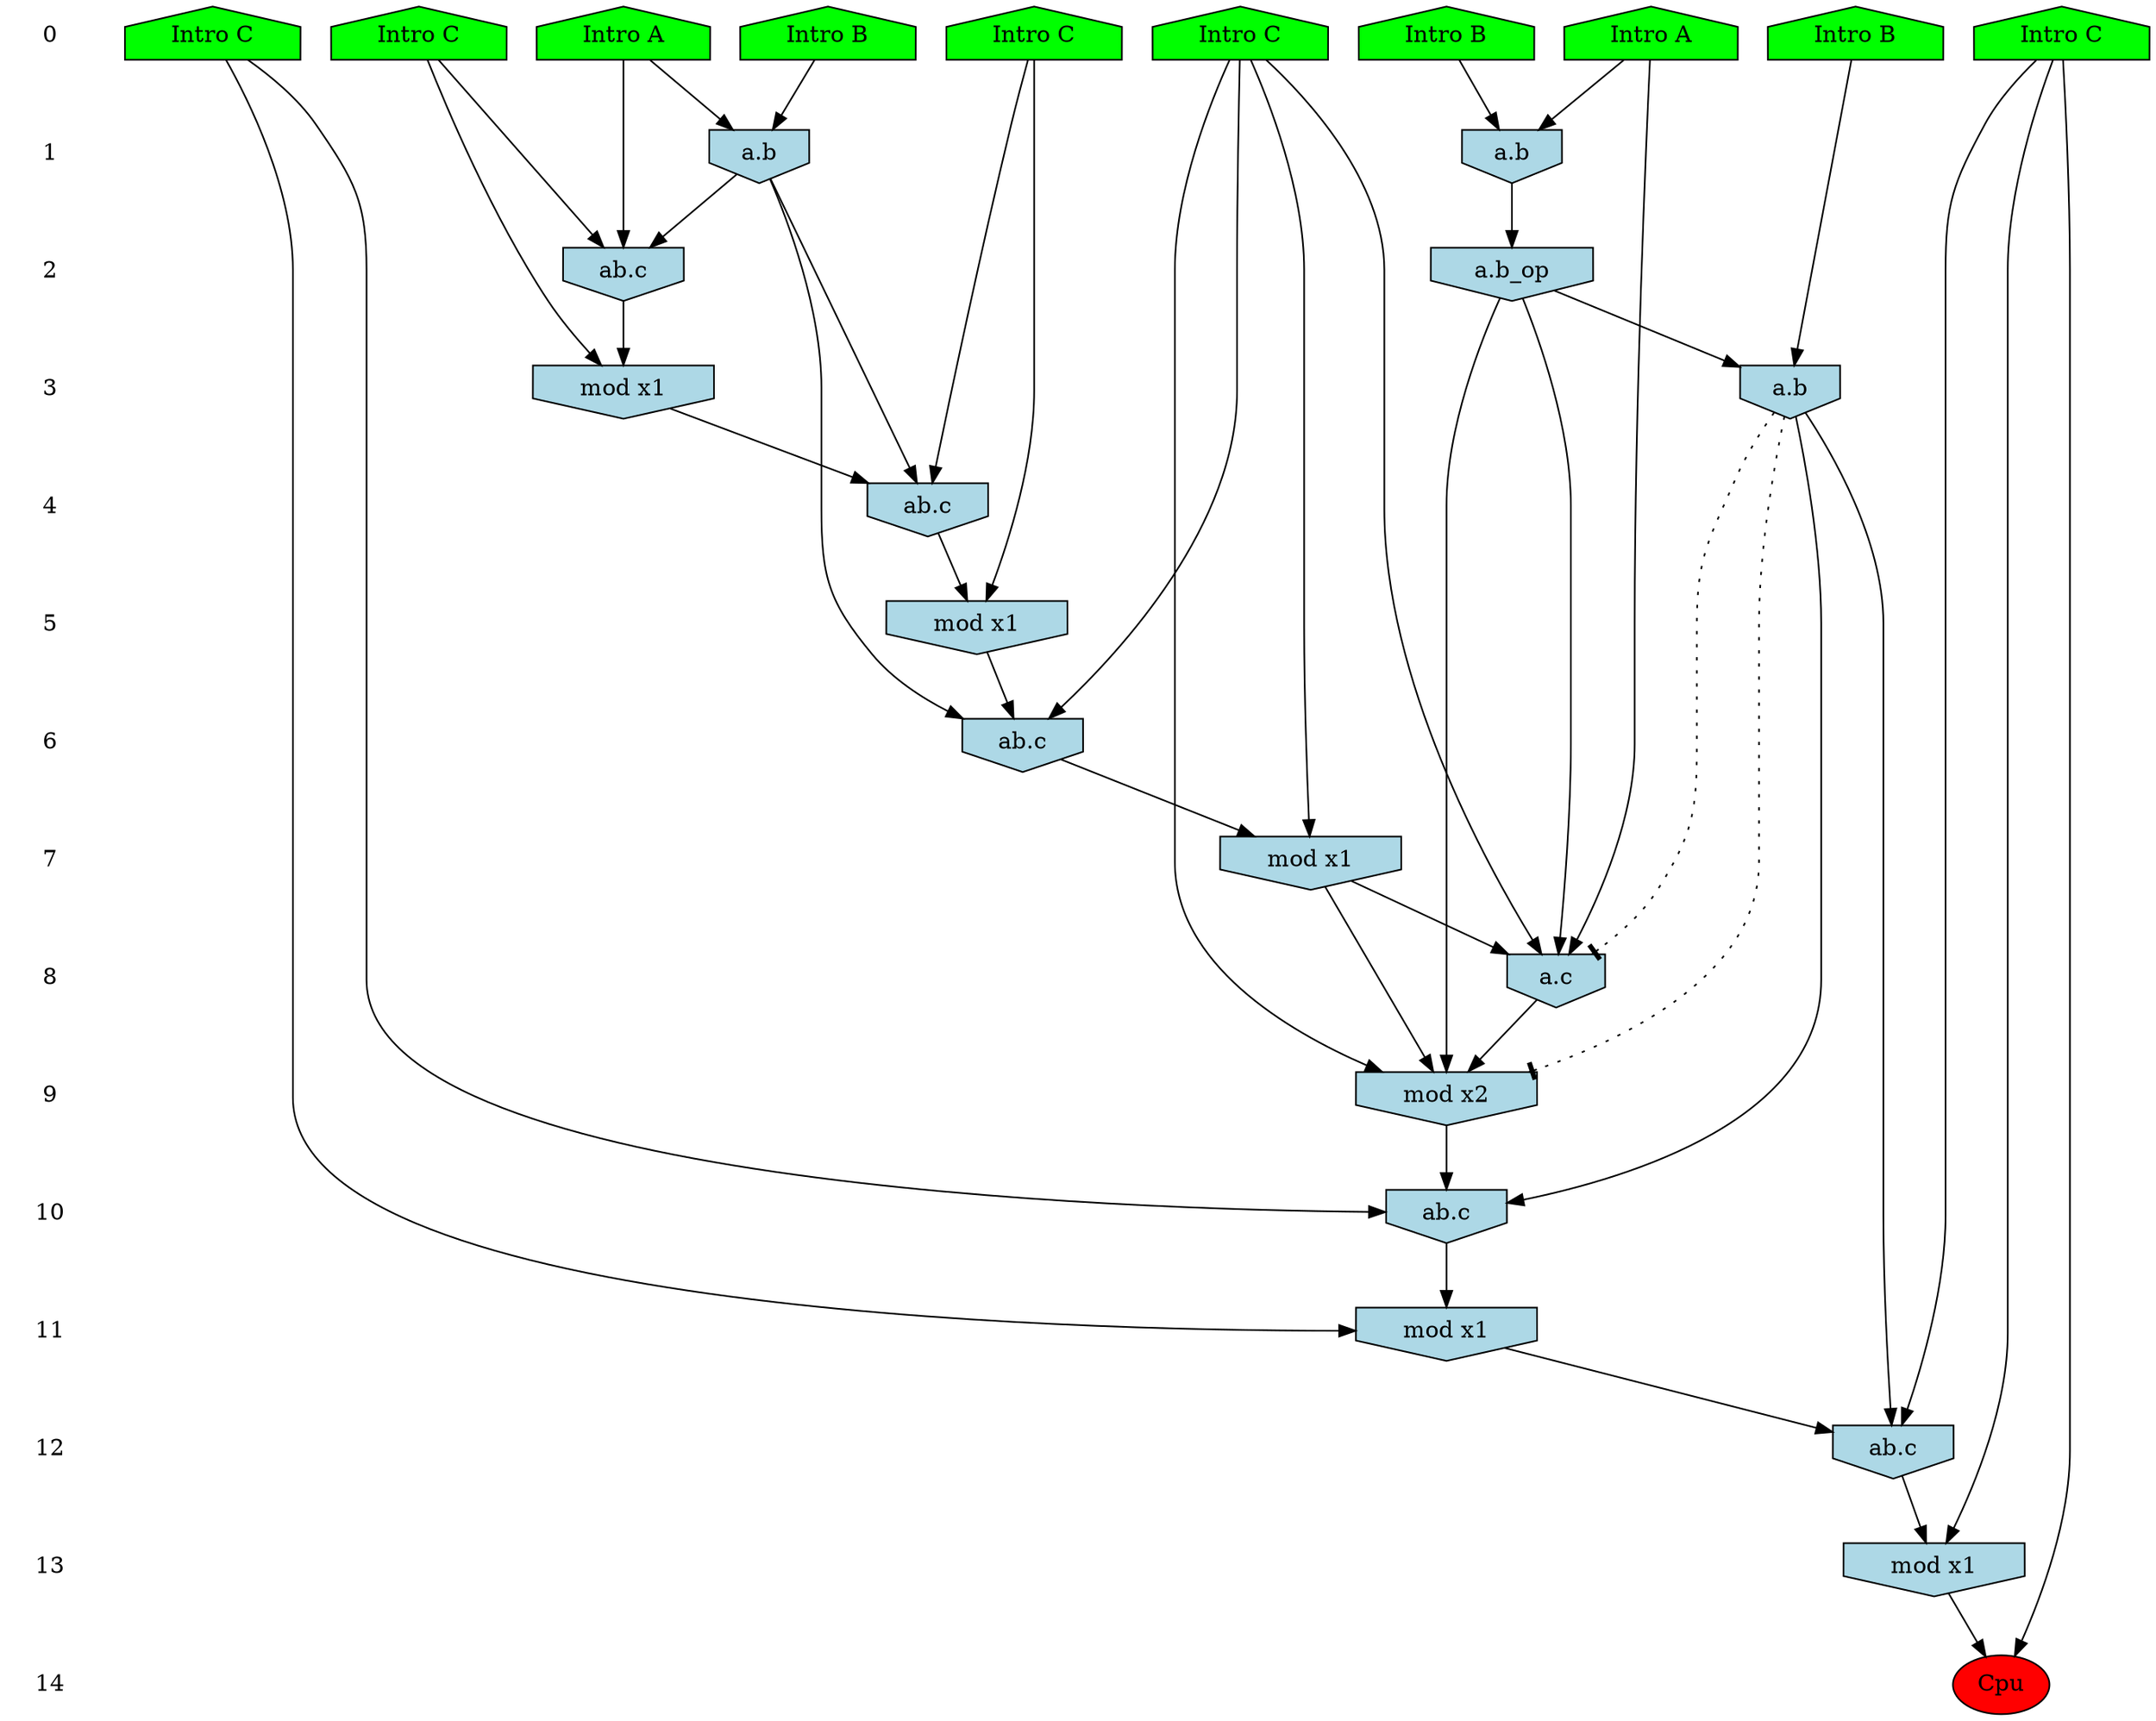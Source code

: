 /* Compression of 1 causal flows obtained in average at 1.939297E+01 t.u */
/* Compressed causal flows were: [3551] */
digraph G{
 ranksep=.5 ; 
{ rank = same ; "0" [shape=plaintext] ; node_1 [label ="Intro B", shape=house, style=filled, fillcolor=green] ;
node_2 [label ="Intro A", shape=house, style=filled, fillcolor=green] ;
node_3 [label ="Intro B", shape=house, style=filled, fillcolor=green] ;
node_4 [label ="Intro B", shape=house, style=filled, fillcolor=green] ;
node_5 [label ="Intro A", shape=house, style=filled, fillcolor=green] ;
node_6 [label ="Intro C", shape=house, style=filled, fillcolor=green] ;
node_7 [label ="Intro C", shape=house, style=filled, fillcolor=green] ;
node_8 [label ="Intro C", shape=house, style=filled, fillcolor=green] ;
node_9 [label ="Intro C", shape=house, style=filled, fillcolor=green] ;
node_10 [label ="Intro C", shape=house, style=filled, fillcolor=green] ;
}
{ rank = same ; "1" [shape=plaintext] ; node_11 [label="a.b", shape=invhouse, style=filled, fillcolor = lightblue] ;
node_18 [label="a.b", shape=invhouse, style=filled, fillcolor = lightblue] ;
}
{ rank = same ; "2" [shape=plaintext] ; node_12 [label="ab.c", shape=invhouse, style=filled, fillcolor = lightblue] ;
node_19 [label="a.b_op", shape=invhouse, style=filled, fillcolor = lightblue] ;
}
{ rank = same ; "3" [shape=plaintext] ; node_13 [label="mod x1", shape=invhouse, style=filled, fillcolor = lightblue] ;
node_22 [label="a.b", shape=invhouse, style=filled, fillcolor = lightblue] ;
}
{ rank = same ; "4" [shape=plaintext] ; node_14 [label="ab.c", shape=invhouse, style=filled, fillcolor = lightblue] ;
}
{ rank = same ; "5" [shape=plaintext] ; node_15 [label="mod x1", shape=invhouse, style=filled, fillcolor = lightblue] ;
}
{ rank = same ; "6" [shape=plaintext] ; node_16 [label="ab.c", shape=invhouse, style=filled, fillcolor = lightblue] ;
}
{ rank = same ; "7" [shape=plaintext] ; node_17 [label="mod x1", shape=invhouse, style=filled, fillcolor = lightblue] ;
}
{ rank = same ; "8" [shape=plaintext] ; node_20 [label="a.c", shape=invhouse, style=filled, fillcolor = lightblue] ;
}
{ rank = same ; "9" [shape=plaintext] ; node_21 [label="mod x2", shape=invhouse, style=filled, fillcolor = lightblue] ;
}
{ rank = same ; "10" [shape=plaintext] ; node_23 [label="ab.c", shape=invhouse, style=filled, fillcolor = lightblue] ;
}
{ rank = same ; "11" [shape=plaintext] ; node_24 [label="mod x1", shape=invhouse, style=filled, fillcolor = lightblue] ;
}
{ rank = same ; "12" [shape=plaintext] ; node_25 [label="ab.c", shape=invhouse, style=filled, fillcolor = lightblue] ;
}
{ rank = same ; "13" [shape=plaintext] ; node_26 [label="mod x1", shape=invhouse, style=filled, fillcolor = lightblue] ;
}
{ rank = same ; "14" [shape=plaintext] ; node_27 [label ="Cpu", style=filled, fillcolor=red] ;
}
"0" -> "1" [style="invis"]; 
"1" -> "2" [style="invis"]; 
"2" -> "3" [style="invis"]; 
"3" -> "4" [style="invis"]; 
"4" -> "5" [style="invis"]; 
"5" -> "6" [style="invis"]; 
"6" -> "7" [style="invis"]; 
"7" -> "8" [style="invis"]; 
"8" -> "9" [style="invis"]; 
"9" -> "10" [style="invis"]; 
"10" -> "11" [style="invis"]; 
"11" -> "12" [style="invis"]; 
"12" -> "13" [style="invis"]; 
"13" -> "14" [style="invis"]; 
node_2 -> node_11
node_3 -> node_11
node_2 -> node_12
node_7 -> node_12
node_11 -> node_12
node_7 -> node_13
node_12 -> node_13
node_9 -> node_14
node_11 -> node_14
node_13 -> node_14
node_9 -> node_15
node_14 -> node_15
node_8 -> node_16
node_11 -> node_16
node_15 -> node_16
node_8 -> node_17
node_16 -> node_17
node_4 -> node_18
node_5 -> node_18
node_18 -> node_19
node_5 -> node_20
node_8 -> node_20
node_17 -> node_20
node_19 -> node_20
node_8 -> node_21
node_17 -> node_21
node_19 -> node_21
node_20 -> node_21
node_1 -> node_22
node_19 -> node_22
node_6 -> node_23
node_21 -> node_23
node_22 -> node_23
node_6 -> node_24
node_23 -> node_24
node_10 -> node_25
node_22 -> node_25
node_24 -> node_25
node_10 -> node_26
node_25 -> node_26
node_10 -> node_27
node_26 -> node_27
node_22 -> node_21 [style=dotted, arrowhead = tee] 
node_22 -> node_20 [style=dotted, arrowhead = tee] 
}
/*
 Dot generation time: 0.000000
*/